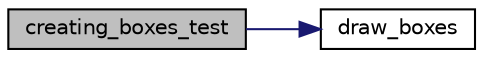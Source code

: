 digraph "creating_boxes_test"
{
  edge [fontname="Helvetica",fontsize="10",labelfontname="Helvetica",labelfontsize="10"];
  node [fontname="Helvetica",fontsize="10",shape=record];
  rankdir="LR";
  Node10 [label="creating_boxes_test",height=0.2,width=0.4,color="black", fillcolor="grey75", style="filled", fontcolor="black"];
  Node10 -> Node11 [color="midnightblue",fontsize="10",style="solid",fontname="Helvetica"];
  Node11 [label="draw_boxes",height=0.2,width=0.4,color="black", fillcolor="white", style="filled",URL="$_i_p__ledge__detect_8cpp.html#aeaddda5f0a379bec658a9c0169424762"];
}
